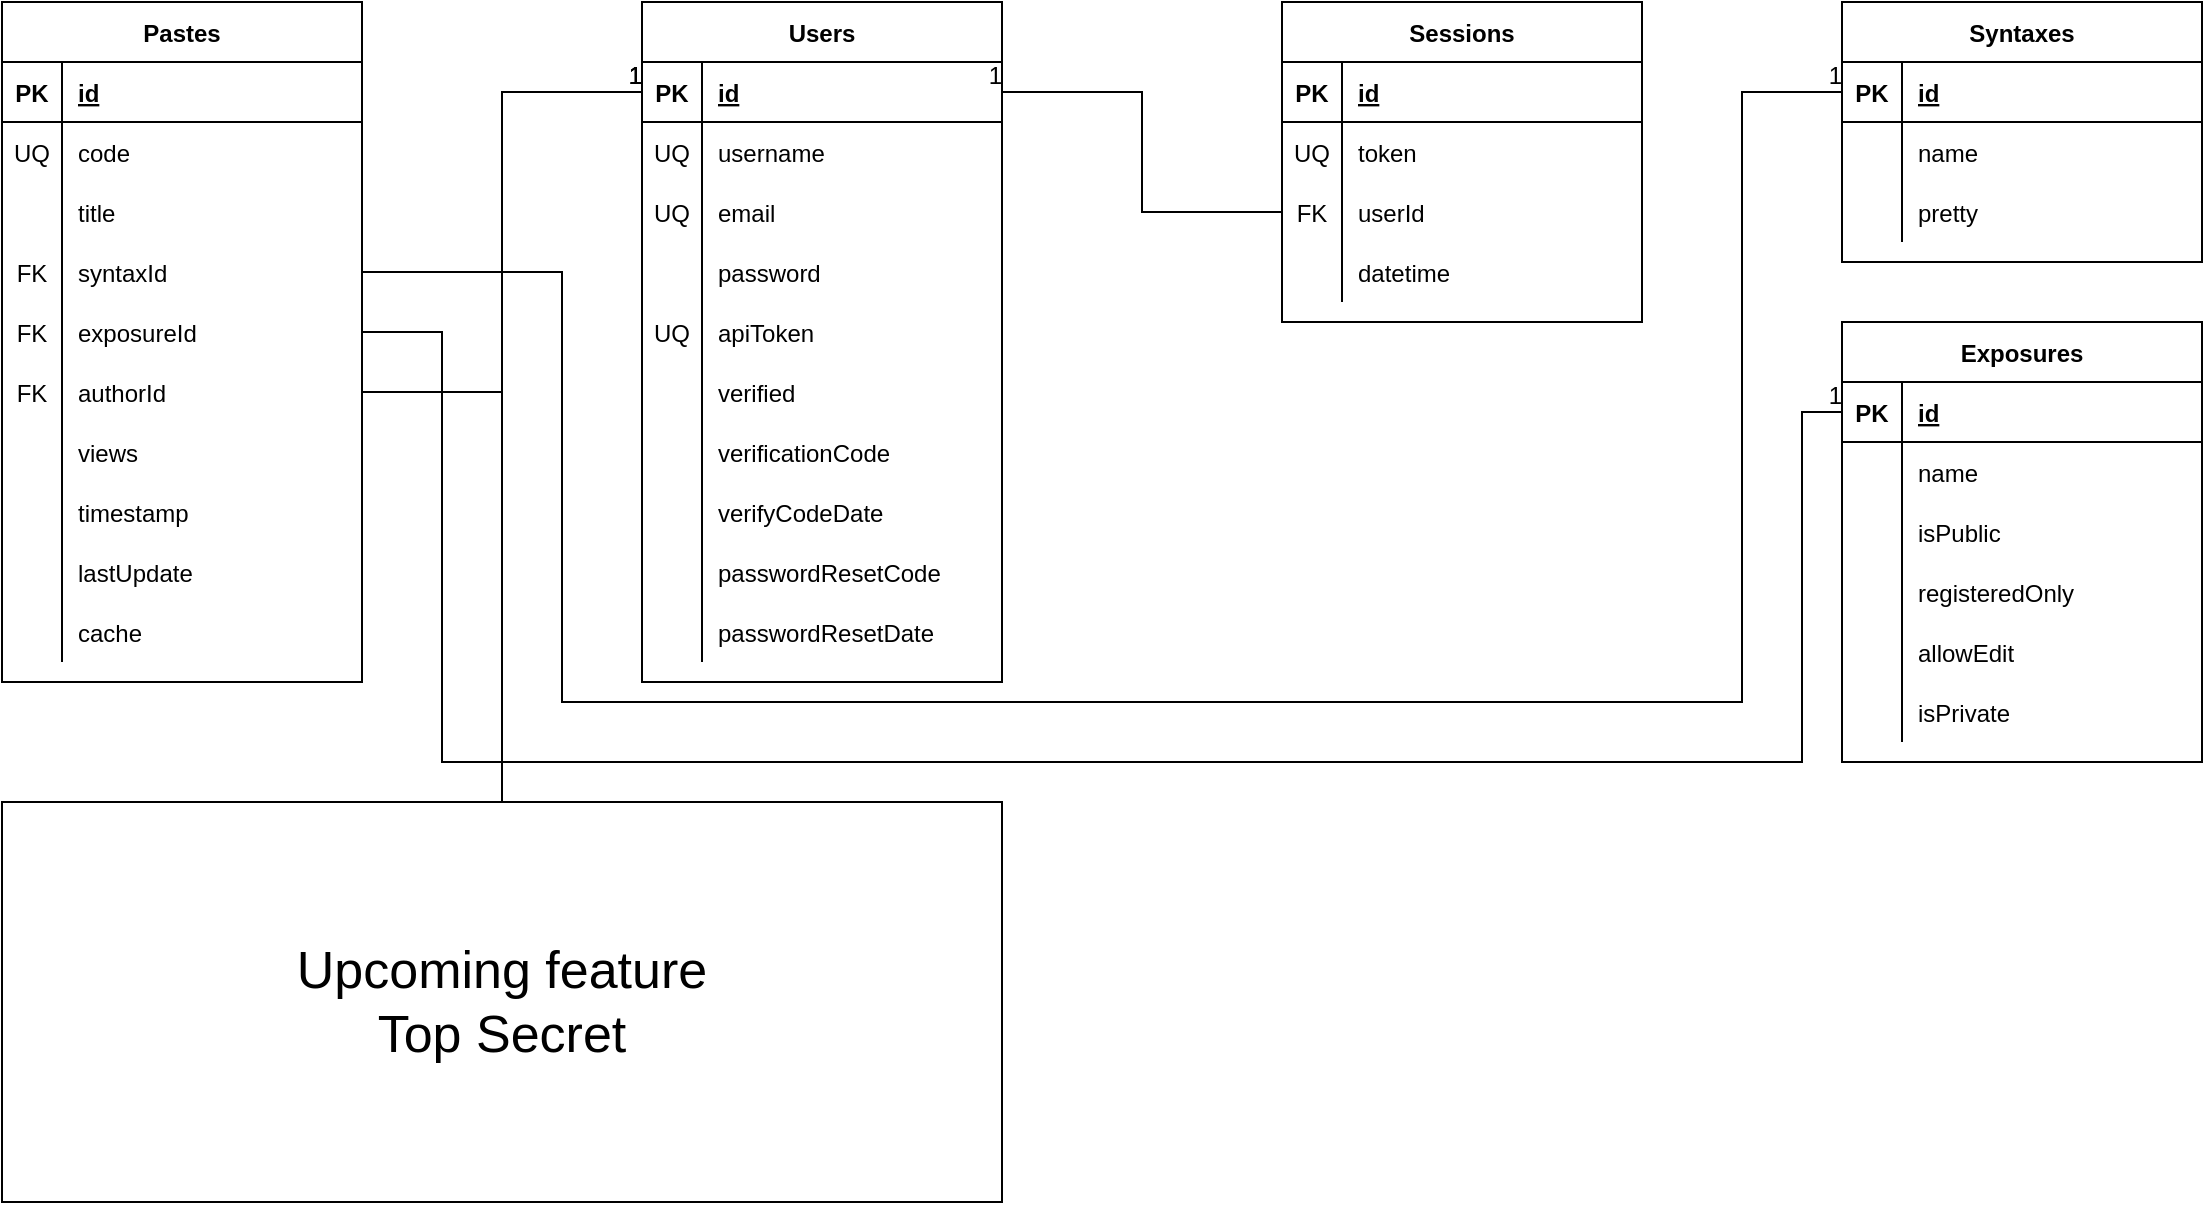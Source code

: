 <mxfile version="15.2.7" type="device"><diagram name="Page-1" id="e56a1550-8fbb-45ad-956c-1786394a9013"><mxGraphModel dx="1086" dy="806" grid="1" gridSize="10" guides="1" tooltips="1" connect="1" arrows="1" fold="1" page="1" pageScale="1" pageWidth="1100" pageHeight="850" background="#ffffff" math="0" shadow="0"><root><mxCell id="0"/><mxCell id="1" parent="0"/><mxCell id="3iXVFgxs_Lvez-pPOZBe-1" value="Users" style="shape=table;startSize=30;container=1;collapsible=1;childLayout=tableLayout;fixedRows=1;rowLines=0;fontStyle=1;align=center;resizeLast=1;" parent="1" vertex="1"><mxGeometry x="320" width="180" height="340" as="geometry"/></mxCell><mxCell id="3iXVFgxs_Lvez-pPOZBe-2" value="" style="shape=partialRectangle;collapsible=0;dropTarget=0;pointerEvents=0;fillColor=none;top=0;left=0;bottom=1;right=0;points=[[0,0.5],[1,0.5]];portConstraint=eastwest;" parent="3iXVFgxs_Lvez-pPOZBe-1" vertex="1"><mxGeometry y="30" width="180" height="30" as="geometry"/></mxCell><mxCell id="3iXVFgxs_Lvez-pPOZBe-3" value="PK" style="shape=partialRectangle;connectable=0;fillColor=none;top=0;left=0;bottom=0;right=0;fontStyle=1;overflow=hidden;" parent="3iXVFgxs_Lvez-pPOZBe-2" vertex="1"><mxGeometry width="30" height="30" as="geometry"/></mxCell><mxCell id="3iXVFgxs_Lvez-pPOZBe-4" value="id" style="shape=partialRectangle;connectable=0;fillColor=none;top=0;left=0;bottom=0;right=0;align=left;spacingLeft=6;fontStyle=5;overflow=hidden;" parent="3iXVFgxs_Lvez-pPOZBe-2" vertex="1"><mxGeometry x="30" width="150" height="30" as="geometry"/></mxCell><mxCell id="3iXVFgxs_Lvez-pPOZBe-5" value="" style="shape=partialRectangle;collapsible=0;dropTarget=0;pointerEvents=0;fillColor=none;top=0;left=0;bottom=0;right=0;points=[[0,0.5],[1,0.5]];portConstraint=eastwest;" parent="3iXVFgxs_Lvez-pPOZBe-1" vertex="1"><mxGeometry y="60" width="180" height="30" as="geometry"/></mxCell><mxCell id="3iXVFgxs_Lvez-pPOZBe-6" value="UQ" style="shape=partialRectangle;connectable=0;fillColor=none;top=0;left=0;bottom=0;right=0;editable=1;overflow=hidden;" parent="3iXVFgxs_Lvez-pPOZBe-5" vertex="1"><mxGeometry width="30" height="30" as="geometry"/></mxCell><mxCell id="3iXVFgxs_Lvez-pPOZBe-7" value="username" style="shape=partialRectangle;connectable=0;fillColor=none;top=0;left=0;bottom=0;right=0;align=left;spacingLeft=6;overflow=hidden;" parent="3iXVFgxs_Lvez-pPOZBe-5" vertex="1"><mxGeometry x="30" width="150" height="30" as="geometry"/></mxCell><mxCell id="3iXVFgxs_Lvez-pPOZBe-8" value="" style="shape=partialRectangle;collapsible=0;dropTarget=0;pointerEvents=0;fillColor=none;top=0;left=0;bottom=0;right=0;points=[[0,0.5],[1,0.5]];portConstraint=eastwest;" parent="3iXVFgxs_Lvez-pPOZBe-1" vertex="1"><mxGeometry y="90" width="180" height="30" as="geometry"/></mxCell><mxCell id="3iXVFgxs_Lvez-pPOZBe-9" value="UQ" style="shape=partialRectangle;connectable=0;fillColor=none;top=0;left=0;bottom=0;right=0;editable=1;overflow=hidden;" parent="3iXVFgxs_Lvez-pPOZBe-8" vertex="1"><mxGeometry width="30" height="30" as="geometry"/></mxCell><mxCell id="3iXVFgxs_Lvez-pPOZBe-10" value="email" style="shape=partialRectangle;connectable=0;fillColor=none;top=0;left=0;bottom=0;right=0;align=left;spacingLeft=6;overflow=hidden;" parent="3iXVFgxs_Lvez-pPOZBe-8" vertex="1"><mxGeometry x="30" width="150" height="30" as="geometry"/></mxCell><mxCell id="3iXVFgxs_Lvez-pPOZBe-11" value="" style="shape=partialRectangle;collapsible=0;dropTarget=0;pointerEvents=0;fillColor=none;top=0;left=0;bottom=0;right=0;points=[[0,0.5],[1,0.5]];portConstraint=eastwest;" parent="3iXVFgxs_Lvez-pPOZBe-1" vertex="1"><mxGeometry y="120" width="180" height="30" as="geometry"/></mxCell><mxCell id="3iXVFgxs_Lvez-pPOZBe-12" value="" style="shape=partialRectangle;connectable=0;fillColor=none;top=0;left=0;bottom=0;right=0;editable=1;overflow=hidden;" parent="3iXVFgxs_Lvez-pPOZBe-11" vertex="1"><mxGeometry width="30" height="30" as="geometry"/></mxCell><mxCell id="3iXVFgxs_Lvez-pPOZBe-13" value="password" style="shape=partialRectangle;connectable=0;fillColor=none;top=0;left=0;bottom=0;right=0;align=left;spacingLeft=6;overflow=hidden;" parent="3iXVFgxs_Lvez-pPOZBe-11" vertex="1"><mxGeometry x="30" width="150" height="30" as="geometry"/></mxCell><mxCell id="3iXVFgxs_Lvez-pPOZBe-42" value="" style="shape=partialRectangle;collapsible=0;dropTarget=0;pointerEvents=0;fillColor=none;top=0;left=0;bottom=0;right=0;points=[[0,0.5],[1,0.5]];portConstraint=eastwest;" parent="3iXVFgxs_Lvez-pPOZBe-1" vertex="1"><mxGeometry y="150" width="180" height="30" as="geometry"/></mxCell><mxCell id="3iXVFgxs_Lvez-pPOZBe-43" value="UQ" style="shape=partialRectangle;connectable=0;fillColor=none;top=0;left=0;bottom=0;right=0;editable=1;overflow=hidden;" parent="3iXVFgxs_Lvez-pPOZBe-42" vertex="1"><mxGeometry width="30" height="30" as="geometry"/></mxCell><mxCell id="3iXVFgxs_Lvez-pPOZBe-44" value="apiToken" style="shape=partialRectangle;connectable=0;fillColor=none;top=0;left=0;bottom=0;right=0;align=left;spacingLeft=6;overflow=hidden;" parent="3iXVFgxs_Lvez-pPOZBe-42" vertex="1"><mxGeometry x="30" width="150" height="30" as="geometry"/></mxCell><mxCell id="3iXVFgxs_Lvez-pPOZBe-118" value="" style="shape=partialRectangle;collapsible=0;dropTarget=0;pointerEvents=0;fillColor=none;top=0;left=0;bottom=0;right=0;points=[[0,0.5],[1,0.5]];portConstraint=eastwest;" parent="3iXVFgxs_Lvez-pPOZBe-1" vertex="1"><mxGeometry y="180" width="180" height="30" as="geometry"/></mxCell><mxCell id="3iXVFgxs_Lvez-pPOZBe-119" value="" style="shape=partialRectangle;connectable=0;fillColor=none;top=0;left=0;bottom=0;right=0;editable=1;overflow=hidden;" parent="3iXVFgxs_Lvez-pPOZBe-118" vertex="1"><mxGeometry width="30" height="30" as="geometry"/></mxCell><mxCell id="3iXVFgxs_Lvez-pPOZBe-120" value="verified" style="shape=partialRectangle;connectable=0;fillColor=none;top=0;left=0;bottom=0;right=0;align=left;spacingLeft=6;overflow=hidden;" parent="3iXVFgxs_Lvez-pPOZBe-118" vertex="1"><mxGeometry x="30" width="150" height="30" as="geometry"/></mxCell><mxCell id="EikeFYSgBGBjq0GCa00Z-1" value="" style="shape=partialRectangle;collapsible=0;dropTarget=0;pointerEvents=0;fillColor=none;top=0;left=0;bottom=0;right=0;points=[[0,0.5],[1,0.5]];portConstraint=eastwest;" vertex="1" parent="3iXVFgxs_Lvez-pPOZBe-1"><mxGeometry y="210" width="180" height="30" as="geometry"/></mxCell><mxCell id="EikeFYSgBGBjq0GCa00Z-2" value="" style="shape=partialRectangle;connectable=0;fillColor=none;top=0;left=0;bottom=0;right=0;editable=1;overflow=hidden;" vertex="1" parent="EikeFYSgBGBjq0GCa00Z-1"><mxGeometry width="30" height="30" as="geometry"/></mxCell><mxCell id="EikeFYSgBGBjq0GCa00Z-3" value="verificationCode" style="shape=partialRectangle;connectable=0;fillColor=none;top=0;left=0;bottom=0;right=0;align=left;spacingLeft=6;overflow=hidden;" vertex="1" parent="EikeFYSgBGBjq0GCa00Z-1"><mxGeometry x="30" width="150" height="30" as="geometry"/></mxCell><mxCell id="EikeFYSgBGBjq0GCa00Z-7" value="" style="shape=partialRectangle;collapsible=0;dropTarget=0;pointerEvents=0;fillColor=none;top=0;left=0;bottom=0;right=0;points=[[0,0.5],[1,0.5]];portConstraint=eastwest;" vertex="1" parent="3iXVFgxs_Lvez-pPOZBe-1"><mxGeometry y="240" width="180" height="30" as="geometry"/></mxCell><mxCell id="EikeFYSgBGBjq0GCa00Z-8" value="" style="shape=partialRectangle;connectable=0;fillColor=none;top=0;left=0;bottom=0;right=0;editable=1;overflow=hidden;" vertex="1" parent="EikeFYSgBGBjq0GCa00Z-7"><mxGeometry width="30" height="30" as="geometry"/></mxCell><mxCell id="EikeFYSgBGBjq0GCa00Z-9" value="verifyCodeDate" style="shape=partialRectangle;connectable=0;fillColor=none;top=0;left=0;bottom=0;right=0;align=left;spacingLeft=6;overflow=hidden;" vertex="1" parent="EikeFYSgBGBjq0GCa00Z-7"><mxGeometry x="30" width="150" height="30" as="geometry"/></mxCell><mxCell id="EikeFYSgBGBjq0GCa00Z-10" value="" style="shape=partialRectangle;collapsible=0;dropTarget=0;pointerEvents=0;fillColor=none;top=0;left=0;bottom=0;right=0;points=[[0,0.5],[1,0.5]];portConstraint=eastwest;" vertex="1" parent="3iXVFgxs_Lvez-pPOZBe-1"><mxGeometry y="270" width="180" height="30" as="geometry"/></mxCell><mxCell id="EikeFYSgBGBjq0GCa00Z-11" value="" style="shape=partialRectangle;connectable=0;fillColor=none;top=0;left=0;bottom=0;right=0;editable=1;overflow=hidden;" vertex="1" parent="EikeFYSgBGBjq0GCa00Z-10"><mxGeometry width="30" height="30" as="geometry"/></mxCell><mxCell id="EikeFYSgBGBjq0GCa00Z-12" value="passwordResetCode" style="shape=partialRectangle;connectable=0;fillColor=none;top=0;left=0;bottom=0;right=0;align=left;spacingLeft=6;overflow=hidden;" vertex="1" parent="EikeFYSgBGBjq0GCa00Z-10"><mxGeometry x="30" width="150" height="30" as="geometry"/></mxCell><mxCell id="EikeFYSgBGBjq0GCa00Z-13" value="" style="shape=partialRectangle;collapsible=0;dropTarget=0;pointerEvents=0;fillColor=none;top=0;left=0;bottom=0;right=0;points=[[0,0.5],[1,0.5]];portConstraint=eastwest;" vertex="1" parent="3iXVFgxs_Lvez-pPOZBe-1"><mxGeometry y="300" width="180" height="30" as="geometry"/></mxCell><mxCell id="EikeFYSgBGBjq0GCa00Z-14" value="" style="shape=partialRectangle;connectable=0;fillColor=none;top=0;left=0;bottom=0;right=0;editable=1;overflow=hidden;" vertex="1" parent="EikeFYSgBGBjq0GCa00Z-13"><mxGeometry width="30" height="30" as="geometry"/></mxCell><mxCell id="EikeFYSgBGBjq0GCa00Z-15" value="passwordResetDate" style="shape=partialRectangle;connectable=0;fillColor=none;top=0;left=0;bottom=0;right=0;align=left;spacingLeft=6;overflow=hidden;" vertex="1" parent="EikeFYSgBGBjq0GCa00Z-13"><mxGeometry x="30" width="150" height="30" as="geometry"/></mxCell><mxCell id="3iXVFgxs_Lvez-pPOZBe-14" value="Pastes" style="shape=table;startSize=30;container=1;collapsible=1;childLayout=tableLayout;fixedRows=1;rowLines=0;fontStyle=1;align=center;resizeLast=1;" parent="1" vertex="1"><mxGeometry width="180" height="340" as="geometry"/></mxCell><mxCell id="3iXVFgxs_Lvez-pPOZBe-15" value="" style="shape=partialRectangle;collapsible=0;dropTarget=0;pointerEvents=0;fillColor=none;top=0;left=0;bottom=1;right=0;points=[[0,0.5],[1,0.5]];portConstraint=eastwest;" parent="3iXVFgxs_Lvez-pPOZBe-14" vertex="1"><mxGeometry y="30" width="180" height="30" as="geometry"/></mxCell><mxCell id="3iXVFgxs_Lvez-pPOZBe-16" value="PK" style="shape=partialRectangle;connectable=0;fillColor=none;top=0;left=0;bottom=0;right=0;fontStyle=1;overflow=hidden;" parent="3iXVFgxs_Lvez-pPOZBe-15" vertex="1"><mxGeometry width="30" height="30" as="geometry"/></mxCell><mxCell id="3iXVFgxs_Lvez-pPOZBe-17" value="id" style="shape=partialRectangle;connectable=0;fillColor=none;top=0;left=0;bottom=0;right=0;align=left;spacingLeft=6;fontStyle=5;overflow=hidden;" parent="3iXVFgxs_Lvez-pPOZBe-15" vertex="1"><mxGeometry x="30" width="150" height="30" as="geometry"/></mxCell><mxCell id="3iXVFgxs_Lvez-pPOZBe-18" value="" style="shape=partialRectangle;collapsible=0;dropTarget=0;pointerEvents=0;fillColor=none;top=0;left=0;bottom=0;right=0;points=[[0,0.5],[1,0.5]];portConstraint=eastwest;" parent="3iXVFgxs_Lvez-pPOZBe-14" vertex="1"><mxGeometry y="60" width="180" height="30" as="geometry"/></mxCell><mxCell id="3iXVFgxs_Lvez-pPOZBe-19" value="UQ" style="shape=partialRectangle;connectable=0;fillColor=none;top=0;left=0;bottom=0;right=0;editable=1;overflow=hidden;" parent="3iXVFgxs_Lvez-pPOZBe-18" vertex="1"><mxGeometry width="30" height="30" as="geometry"/></mxCell><mxCell id="3iXVFgxs_Lvez-pPOZBe-20" value="code" style="shape=partialRectangle;connectable=0;fillColor=none;top=0;left=0;bottom=0;right=0;align=left;spacingLeft=6;overflow=hidden;" parent="3iXVFgxs_Lvez-pPOZBe-18" vertex="1"><mxGeometry x="30" width="150" height="30" as="geometry"/></mxCell><mxCell id="3iXVFgxs_Lvez-pPOZBe-66" value="" style="shape=partialRectangle;collapsible=0;dropTarget=0;pointerEvents=0;fillColor=none;top=0;left=0;bottom=0;right=0;points=[[0,0.5],[1,0.5]];portConstraint=eastwest;" parent="3iXVFgxs_Lvez-pPOZBe-14" vertex="1"><mxGeometry y="90" width="180" height="30" as="geometry"/></mxCell><mxCell id="3iXVFgxs_Lvez-pPOZBe-67" value="" style="shape=partialRectangle;connectable=0;fillColor=none;top=0;left=0;bottom=0;right=0;editable=1;overflow=hidden;" parent="3iXVFgxs_Lvez-pPOZBe-66" vertex="1"><mxGeometry width="30" height="30" as="geometry"/></mxCell><mxCell id="3iXVFgxs_Lvez-pPOZBe-68" value="title" style="shape=partialRectangle;connectable=0;fillColor=none;top=0;left=0;bottom=0;right=0;align=left;spacingLeft=6;overflow=hidden;" parent="3iXVFgxs_Lvez-pPOZBe-66" vertex="1"><mxGeometry x="30" width="150" height="30" as="geometry"/></mxCell><mxCell id="3iXVFgxs_Lvez-pPOZBe-21" value="" style="shape=partialRectangle;collapsible=0;dropTarget=0;pointerEvents=0;fillColor=none;top=0;left=0;bottom=0;right=0;points=[[0,0.5],[1,0.5]];portConstraint=eastwest;" parent="3iXVFgxs_Lvez-pPOZBe-14" vertex="1"><mxGeometry y="120" width="180" height="30" as="geometry"/></mxCell><mxCell id="3iXVFgxs_Lvez-pPOZBe-22" value="FK" style="shape=partialRectangle;connectable=0;fillColor=none;top=0;left=0;bottom=0;right=0;editable=1;overflow=hidden;" parent="3iXVFgxs_Lvez-pPOZBe-21" vertex="1"><mxGeometry width="30" height="30" as="geometry"/></mxCell><mxCell id="3iXVFgxs_Lvez-pPOZBe-23" value="syntaxId" style="shape=partialRectangle;connectable=0;fillColor=none;top=0;left=0;bottom=0;right=0;align=left;spacingLeft=6;overflow=hidden;" parent="3iXVFgxs_Lvez-pPOZBe-21" vertex="1"><mxGeometry x="30" width="150" height="30" as="geometry"/></mxCell><mxCell id="3iXVFgxs_Lvez-pPOZBe-24" value="" style="shape=partialRectangle;collapsible=0;dropTarget=0;pointerEvents=0;fillColor=none;top=0;left=0;bottom=0;right=0;points=[[0,0.5],[1,0.5]];portConstraint=eastwest;" parent="3iXVFgxs_Lvez-pPOZBe-14" vertex="1"><mxGeometry y="150" width="180" height="30" as="geometry"/></mxCell><mxCell id="3iXVFgxs_Lvez-pPOZBe-25" value="FK" style="shape=partialRectangle;connectable=0;fillColor=none;top=0;left=0;bottom=0;right=0;editable=1;overflow=hidden;" parent="3iXVFgxs_Lvez-pPOZBe-24" vertex="1"><mxGeometry width="30" height="30" as="geometry"/></mxCell><mxCell id="3iXVFgxs_Lvez-pPOZBe-26" value="exposureId" style="shape=partialRectangle;connectable=0;fillColor=none;top=0;left=0;bottom=0;right=0;align=left;spacingLeft=6;overflow=hidden;" parent="3iXVFgxs_Lvez-pPOZBe-24" vertex="1"><mxGeometry x="30" width="150" height="30" as="geometry"/></mxCell><mxCell id="3iXVFgxs_Lvez-pPOZBe-27" value="" style="shape=partialRectangle;collapsible=0;dropTarget=0;pointerEvents=0;fillColor=none;top=0;left=0;bottom=0;right=0;points=[[0,0.5],[1,0.5]];portConstraint=eastwest;" parent="3iXVFgxs_Lvez-pPOZBe-14" vertex="1"><mxGeometry y="180" width="180" height="30" as="geometry"/></mxCell><mxCell id="3iXVFgxs_Lvez-pPOZBe-28" value="FK" style="shape=partialRectangle;connectable=0;fillColor=none;top=0;left=0;bottom=0;right=0;editable=1;overflow=hidden;" parent="3iXVFgxs_Lvez-pPOZBe-27" vertex="1"><mxGeometry width="30" height="30" as="geometry"/></mxCell><mxCell id="3iXVFgxs_Lvez-pPOZBe-29" value="authorId" style="shape=partialRectangle;connectable=0;fillColor=none;top=0;left=0;bottom=0;right=0;align=left;spacingLeft=6;overflow=hidden;" parent="3iXVFgxs_Lvez-pPOZBe-27" vertex="1"><mxGeometry x="30" width="150" height="30" as="geometry"/></mxCell><mxCell id="3iXVFgxs_Lvez-pPOZBe-30" value="" style="shape=partialRectangle;collapsible=0;dropTarget=0;pointerEvents=0;fillColor=none;top=0;left=0;bottom=0;right=0;points=[[0,0.5],[1,0.5]];portConstraint=eastwest;" parent="3iXVFgxs_Lvez-pPOZBe-14" vertex="1"><mxGeometry y="210" width="180" height="30" as="geometry"/></mxCell><mxCell id="3iXVFgxs_Lvez-pPOZBe-31" value="" style="shape=partialRectangle;connectable=0;fillColor=none;top=0;left=0;bottom=0;right=0;editable=1;overflow=hidden;" parent="3iXVFgxs_Lvez-pPOZBe-30" vertex="1"><mxGeometry width="30" height="30" as="geometry"/></mxCell><mxCell id="3iXVFgxs_Lvez-pPOZBe-32" value="views" style="shape=partialRectangle;connectable=0;fillColor=none;top=0;left=0;bottom=0;right=0;align=left;spacingLeft=6;overflow=hidden;" parent="3iXVFgxs_Lvez-pPOZBe-30" vertex="1"><mxGeometry x="30" width="150" height="30" as="geometry"/></mxCell><mxCell id="3iXVFgxs_Lvez-pPOZBe-33" value="" style="shape=partialRectangle;collapsible=0;dropTarget=0;pointerEvents=0;fillColor=none;top=0;left=0;bottom=0;right=0;points=[[0,0.5],[1,0.5]];portConstraint=eastwest;" parent="3iXVFgxs_Lvez-pPOZBe-14" vertex="1"><mxGeometry y="240" width="180" height="30" as="geometry"/></mxCell><mxCell id="3iXVFgxs_Lvez-pPOZBe-34" value="" style="shape=partialRectangle;connectable=0;fillColor=none;top=0;left=0;bottom=0;right=0;editable=1;overflow=hidden;" parent="3iXVFgxs_Lvez-pPOZBe-33" vertex="1"><mxGeometry width="30" height="30" as="geometry"/></mxCell><mxCell id="3iXVFgxs_Lvez-pPOZBe-35" value="timestamp" style="shape=partialRectangle;connectable=0;fillColor=none;top=0;left=0;bottom=0;right=0;align=left;spacingLeft=6;overflow=hidden;" parent="3iXVFgxs_Lvez-pPOZBe-33" vertex="1"><mxGeometry x="30" width="150" height="30" as="geometry"/></mxCell><mxCell id="3iXVFgxs_Lvez-pPOZBe-36" value="" style="shape=partialRectangle;collapsible=0;dropTarget=0;pointerEvents=0;fillColor=none;top=0;left=0;bottom=0;right=0;points=[[0,0.5],[1,0.5]];portConstraint=eastwest;" parent="3iXVFgxs_Lvez-pPOZBe-14" vertex="1"><mxGeometry y="270" width="180" height="30" as="geometry"/></mxCell><mxCell id="3iXVFgxs_Lvez-pPOZBe-37" value="" style="shape=partialRectangle;connectable=0;fillColor=none;top=0;left=0;bottom=0;right=0;editable=1;overflow=hidden;" parent="3iXVFgxs_Lvez-pPOZBe-36" vertex="1"><mxGeometry width="30" height="30" as="geometry"/></mxCell><mxCell id="3iXVFgxs_Lvez-pPOZBe-38" value="lastUpdate" style="shape=partialRectangle;connectable=0;fillColor=none;top=0;left=0;bottom=0;right=0;align=left;spacingLeft=6;overflow=hidden;" parent="3iXVFgxs_Lvez-pPOZBe-36" vertex="1"><mxGeometry x="30" width="150" height="30" as="geometry"/></mxCell><mxCell id="3iXVFgxs_Lvez-pPOZBe-47" value="" style="shape=partialRectangle;collapsible=0;dropTarget=0;pointerEvents=0;fillColor=none;top=0;left=0;bottom=0;right=0;points=[[0,0.5],[1,0.5]];portConstraint=eastwest;" parent="3iXVFgxs_Lvez-pPOZBe-14" vertex="1"><mxGeometry y="300" width="180" height="30" as="geometry"/></mxCell><mxCell id="3iXVFgxs_Lvez-pPOZBe-48" value="" style="shape=partialRectangle;connectable=0;fillColor=none;top=0;left=0;bottom=0;right=0;editable=1;overflow=hidden;" parent="3iXVFgxs_Lvez-pPOZBe-47" vertex="1"><mxGeometry width="30" height="30" as="geometry"/></mxCell><mxCell id="3iXVFgxs_Lvez-pPOZBe-49" value="cache" style="shape=partialRectangle;connectable=0;fillColor=none;top=0;left=0;bottom=0;right=0;align=left;spacingLeft=6;overflow=hidden;" parent="3iXVFgxs_Lvez-pPOZBe-47" vertex="1"><mxGeometry x="30" width="150" height="30" as="geometry"/></mxCell><mxCell id="3iXVFgxs_Lvez-pPOZBe-45" value="" style="endArrow=none;html=1;rounded=0;exitX=1;exitY=0.5;exitDx=0;exitDy=0;entryX=0;entryY=0.5;entryDx=0;entryDy=0;edgeStyle=orthogonalEdgeStyle;" parent="1" source="3iXVFgxs_Lvez-pPOZBe-27" target="3iXVFgxs_Lvez-pPOZBe-2" edge="1"><mxGeometry relative="1" as="geometry"><mxPoint x="470" y="430" as="sourcePoint"/><mxPoint x="630" y="430" as="targetPoint"/></mxGeometry></mxCell><mxCell id="3iXVFgxs_Lvez-pPOZBe-46" value="1" style="resizable=0;html=1;align=right;verticalAlign=bottom;" parent="3iXVFgxs_Lvez-pPOZBe-45" connectable="0" vertex="1"><mxGeometry x="1" relative="1" as="geometry"/></mxCell><mxCell id="3iXVFgxs_Lvez-pPOZBe-50" value="Sessions" style="shape=table;startSize=30;container=1;collapsible=1;childLayout=tableLayout;fixedRows=1;rowLines=0;fontStyle=1;align=center;resizeLast=1;" parent="1" vertex="1"><mxGeometry x="640" width="180" height="160" as="geometry"/></mxCell><mxCell id="3iXVFgxs_Lvez-pPOZBe-51" value="" style="shape=partialRectangle;collapsible=0;dropTarget=0;pointerEvents=0;fillColor=none;top=0;left=0;bottom=1;right=0;points=[[0,0.5],[1,0.5]];portConstraint=eastwest;" parent="3iXVFgxs_Lvez-pPOZBe-50" vertex="1"><mxGeometry y="30" width="180" height="30" as="geometry"/></mxCell><mxCell id="3iXVFgxs_Lvez-pPOZBe-52" value="PK" style="shape=partialRectangle;connectable=0;fillColor=none;top=0;left=0;bottom=0;right=0;fontStyle=1;overflow=hidden;" parent="3iXVFgxs_Lvez-pPOZBe-51" vertex="1"><mxGeometry width="30" height="30" as="geometry"/></mxCell><mxCell id="3iXVFgxs_Lvez-pPOZBe-53" value="id" style="shape=partialRectangle;connectable=0;fillColor=none;top=0;left=0;bottom=0;right=0;align=left;spacingLeft=6;fontStyle=5;overflow=hidden;" parent="3iXVFgxs_Lvez-pPOZBe-51" vertex="1"><mxGeometry x="30" width="150" height="30" as="geometry"/></mxCell><mxCell id="3iXVFgxs_Lvez-pPOZBe-54" value="" style="shape=partialRectangle;collapsible=0;dropTarget=0;pointerEvents=0;fillColor=none;top=0;left=0;bottom=0;right=0;points=[[0,0.5],[1,0.5]];portConstraint=eastwest;" parent="3iXVFgxs_Lvez-pPOZBe-50" vertex="1"><mxGeometry y="60" width="180" height="30" as="geometry"/></mxCell><mxCell id="3iXVFgxs_Lvez-pPOZBe-55" value="UQ" style="shape=partialRectangle;connectable=0;fillColor=none;top=0;left=0;bottom=0;right=0;editable=1;overflow=hidden;" parent="3iXVFgxs_Lvez-pPOZBe-54" vertex="1"><mxGeometry width="30" height="30" as="geometry"/></mxCell><mxCell id="3iXVFgxs_Lvez-pPOZBe-56" value="token" style="shape=partialRectangle;connectable=0;fillColor=none;top=0;left=0;bottom=0;right=0;align=left;spacingLeft=6;overflow=hidden;" parent="3iXVFgxs_Lvez-pPOZBe-54" vertex="1"><mxGeometry x="30" width="150" height="30" as="geometry"/></mxCell><mxCell id="3iXVFgxs_Lvez-pPOZBe-57" value="" style="shape=partialRectangle;collapsible=0;dropTarget=0;pointerEvents=0;fillColor=none;top=0;left=0;bottom=0;right=0;points=[[0,0.5],[1,0.5]];portConstraint=eastwest;" parent="3iXVFgxs_Lvez-pPOZBe-50" vertex="1"><mxGeometry y="90" width="180" height="30" as="geometry"/></mxCell><mxCell id="3iXVFgxs_Lvez-pPOZBe-58" value="FK" style="shape=partialRectangle;connectable=0;fillColor=none;top=0;left=0;bottom=0;right=0;editable=1;overflow=hidden;" parent="3iXVFgxs_Lvez-pPOZBe-57" vertex="1"><mxGeometry width="30" height="30" as="geometry"/></mxCell><mxCell id="3iXVFgxs_Lvez-pPOZBe-59" value="userId" style="shape=partialRectangle;connectable=0;fillColor=none;top=0;left=0;bottom=0;right=0;align=left;spacingLeft=6;overflow=hidden;" parent="3iXVFgxs_Lvez-pPOZBe-57" vertex="1"><mxGeometry x="30" width="150" height="30" as="geometry"/></mxCell><mxCell id="3iXVFgxs_Lvez-pPOZBe-76" value="" style="shape=partialRectangle;collapsible=0;dropTarget=0;pointerEvents=0;fillColor=none;top=0;left=0;bottom=0;right=0;points=[[0,0.5],[1,0.5]];portConstraint=eastwest;" parent="3iXVFgxs_Lvez-pPOZBe-50" vertex="1"><mxGeometry y="120" width="180" height="30" as="geometry"/></mxCell><mxCell id="3iXVFgxs_Lvez-pPOZBe-77" value="" style="shape=partialRectangle;connectable=0;fillColor=none;top=0;left=0;bottom=0;right=0;editable=1;overflow=hidden;" parent="3iXVFgxs_Lvez-pPOZBe-76" vertex="1"><mxGeometry width="30" height="30" as="geometry"/></mxCell><mxCell id="3iXVFgxs_Lvez-pPOZBe-78" value="datetime" style="shape=partialRectangle;connectable=0;fillColor=none;top=0;left=0;bottom=0;right=0;align=left;spacingLeft=6;overflow=hidden;" parent="3iXVFgxs_Lvez-pPOZBe-76" vertex="1"><mxGeometry x="30" width="150" height="30" as="geometry"/></mxCell><mxCell id="3iXVFgxs_Lvez-pPOZBe-74" value="" style="endArrow=none;html=1;rounded=0;entryX=1;entryY=0.5;entryDx=0;entryDy=0;exitX=0;exitY=0.5;exitDx=0;exitDy=0;edgeStyle=orthogonalEdgeStyle;" parent="1" source="3iXVFgxs_Lvez-pPOZBe-57" target="3iXVFgxs_Lvez-pPOZBe-2" edge="1"><mxGeometry relative="1" as="geometry"><mxPoint x="470" y="430" as="sourcePoint"/><mxPoint x="630" y="430" as="targetPoint"/></mxGeometry></mxCell><mxCell id="3iXVFgxs_Lvez-pPOZBe-75" value="1" style="resizable=0;html=1;align=right;verticalAlign=bottom;" parent="3iXVFgxs_Lvez-pPOZBe-74" connectable="0" vertex="1"><mxGeometry x="1" relative="1" as="geometry"/></mxCell><mxCell id="3iXVFgxs_Lvez-pPOZBe-79" value="PubPost" style="shape=table;startSize=30;container=1;collapsible=1;childLayout=tableLayout;fixedRows=1;rowLines=0;fontStyle=1;align=center;resizeLast=1;" parent="1" vertex="1"><mxGeometry y="400" width="180" height="190" as="geometry"/></mxCell><mxCell id="3iXVFgxs_Lvez-pPOZBe-80" value="" style="shape=partialRectangle;collapsible=0;dropTarget=0;pointerEvents=0;fillColor=none;top=0;left=0;bottom=1;right=0;points=[[0,0.5],[1,0.5]];portConstraint=eastwest;" parent="3iXVFgxs_Lvez-pPOZBe-79" vertex="1"><mxGeometry y="30" width="180" height="30" as="geometry"/></mxCell><mxCell id="3iXVFgxs_Lvez-pPOZBe-81" value="PK" style="shape=partialRectangle;connectable=0;fillColor=none;top=0;left=0;bottom=0;right=0;fontStyle=1;overflow=hidden;" parent="3iXVFgxs_Lvez-pPOZBe-80" vertex="1"><mxGeometry width="30" height="30" as="geometry"/></mxCell><mxCell id="3iXVFgxs_Lvez-pPOZBe-82" value="id" style="shape=partialRectangle;connectable=0;fillColor=none;top=0;left=0;bottom=0;right=0;align=left;spacingLeft=6;fontStyle=5;overflow=hidden;" parent="3iXVFgxs_Lvez-pPOZBe-80" vertex="1"><mxGeometry x="30" width="150" height="30" as="geometry"/></mxCell><mxCell id="3iXVFgxs_Lvez-pPOZBe-83" value="" style="shape=partialRectangle;collapsible=0;dropTarget=0;pointerEvents=0;fillColor=none;top=0;left=0;bottom=0;right=0;points=[[0,0.5],[1,0.5]];portConstraint=eastwest;" parent="3iXVFgxs_Lvez-pPOZBe-79" vertex="1"><mxGeometry y="60" width="180" height="30" as="geometry"/></mxCell><mxCell id="3iXVFgxs_Lvez-pPOZBe-84" value="FK" style="shape=partialRectangle;connectable=0;fillColor=none;top=0;left=0;bottom=0;right=0;editable=1;overflow=hidden;" parent="3iXVFgxs_Lvez-pPOZBe-83" vertex="1"><mxGeometry width="30" height="30" as="geometry"/></mxCell><mxCell id="3iXVFgxs_Lvez-pPOZBe-85" value="author" style="shape=partialRectangle;connectable=0;fillColor=none;top=0;left=0;bottom=0;right=0;align=left;spacingLeft=6;overflow=hidden;" parent="3iXVFgxs_Lvez-pPOZBe-83" vertex="1"><mxGeometry x="30" width="150" height="30" as="geometry"/></mxCell><mxCell id="3iXVFgxs_Lvez-pPOZBe-86" value="" style="shape=partialRectangle;collapsible=0;dropTarget=0;pointerEvents=0;fillColor=none;top=0;left=0;bottom=0;right=0;points=[[0,0.5],[1,0.5]];portConstraint=eastwest;" parent="3iXVFgxs_Lvez-pPOZBe-79" vertex="1"><mxGeometry y="90" width="180" height="30" as="geometry"/></mxCell><mxCell id="3iXVFgxs_Lvez-pPOZBe-87" value="UQ" style="shape=partialRectangle;connectable=0;fillColor=none;top=0;left=0;bottom=0;right=0;editable=1;overflow=hidden;" parent="3iXVFgxs_Lvez-pPOZBe-86" vertex="1"><mxGeometry width="30" height="30" as="geometry"/></mxCell><mxCell id="3iXVFgxs_Lvez-pPOZBe-88" value="permalink" style="shape=partialRectangle;connectable=0;fillColor=none;top=0;left=0;bottom=0;right=0;align=left;spacingLeft=6;overflow=hidden;" parent="3iXVFgxs_Lvez-pPOZBe-86" vertex="1"><mxGeometry x="30" width="150" height="30" as="geometry"/></mxCell><mxCell id="3iXVFgxs_Lvez-pPOZBe-89" value="" style="shape=partialRectangle;collapsible=0;dropTarget=0;pointerEvents=0;fillColor=none;top=0;left=0;bottom=0;right=0;points=[[0,0.5],[1,0.5]];portConstraint=eastwest;" parent="3iXVFgxs_Lvez-pPOZBe-79" vertex="1"><mxGeometry y="120" width="180" height="30" as="geometry"/></mxCell><mxCell id="3iXVFgxs_Lvez-pPOZBe-90" value="" style="shape=partialRectangle;connectable=0;fillColor=none;top=0;left=0;bottom=0;right=0;editable=1;overflow=hidden;" parent="3iXVFgxs_Lvez-pPOZBe-89" vertex="1"><mxGeometry width="30" height="30" as="geometry"/></mxCell><mxCell id="3iXVFgxs_Lvez-pPOZBe-91" value="title" style="shape=partialRectangle;connectable=0;fillColor=none;top=0;left=0;bottom=0;right=0;align=left;spacingLeft=6;overflow=hidden;" parent="3iXVFgxs_Lvez-pPOZBe-89" vertex="1"><mxGeometry x="30" width="150" height="30" as="geometry"/></mxCell><mxCell id="3iXVFgxs_Lvez-pPOZBe-109" value="" style="shape=partialRectangle;collapsible=0;dropTarget=0;pointerEvents=0;fillColor=none;top=0;left=0;bottom=0;right=0;points=[[0,0.5],[1,0.5]];portConstraint=eastwest;" parent="3iXVFgxs_Lvez-pPOZBe-79" vertex="1"><mxGeometry y="150" width="180" height="30" as="geometry"/></mxCell><mxCell id="3iXVFgxs_Lvez-pPOZBe-110" value="" style="shape=partialRectangle;connectable=0;fillColor=none;top=0;left=0;bottom=0;right=0;editable=1;overflow=hidden;" parent="3iXVFgxs_Lvez-pPOZBe-109" vertex="1"><mxGeometry width="30" height="30" as="geometry"/></mxCell><mxCell id="3iXVFgxs_Lvez-pPOZBe-111" value="content" style="shape=partialRectangle;connectable=0;fillColor=none;top=0;left=0;bottom=0;right=0;align=left;spacingLeft=6;overflow=hidden;" parent="3iXVFgxs_Lvez-pPOZBe-109" vertex="1"><mxGeometry x="30" width="150" height="30" as="geometry"/></mxCell><mxCell id="3iXVFgxs_Lvez-pPOZBe-92" value="PubComment" style="shape=table;startSize=30;container=1;collapsible=1;childLayout=tableLayout;fixedRows=1;rowLines=0;fontStyle=1;align=center;resizeLast=1;" parent="1" vertex="1"><mxGeometry x="320" y="400" width="180" height="160" as="geometry"/></mxCell><mxCell id="3iXVFgxs_Lvez-pPOZBe-93" value="" style="shape=partialRectangle;collapsible=0;dropTarget=0;pointerEvents=0;fillColor=none;top=0;left=0;bottom=1;right=0;points=[[0,0.5],[1,0.5]];portConstraint=eastwest;" parent="3iXVFgxs_Lvez-pPOZBe-92" vertex="1"><mxGeometry y="30" width="180" height="30" as="geometry"/></mxCell><mxCell id="3iXVFgxs_Lvez-pPOZBe-94" value="PK" style="shape=partialRectangle;connectable=0;fillColor=none;top=0;left=0;bottom=0;right=0;fontStyle=1;overflow=hidden;" parent="3iXVFgxs_Lvez-pPOZBe-93" vertex="1"><mxGeometry width="30" height="30" as="geometry"/></mxCell><mxCell id="3iXVFgxs_Lvez-pPOZBe-95" value="id" style="shape=partialRectangle;connectable=0;fillColor=none;top=0;left=0;bottom=0;right=0;align=left;spacingLeft=6;fontStyle=5;overflow=hidden;" parent="3iXVFgxs_Lvez-pPOZBe-93" vertex="1"><mxGeometry x="30" width="150" height="30" as="geometry"/></mxCell><mxCell id="3iXVFgxs_Lvez-pPOZBe-96" value="" style="shape=partialRectangle;collapsible=0;dropTarget=0;pointerEvents=0;fillColor=none;top=0;left=0;bottom=0;right=0;points=[[0,0.5],[1,0.5]];portConstraint=eastwest;" parent="3iXVFgxs_Lvez-pPOZBe-92" vertex="1"><mxGeometry y="60" width="180" height="30" as="geometry"/></mxCell><mxCell id="3iXVFgxs_Lvez-pPOZBe-97" value="FK" style="shape=partialRectangle;connectable=0;fillColor=none;top=0;left=0;bottom=0;right=0;editable=1;overflow=hidden;" parent="3iXVFgxs_Lvez-pPOZBe-96" vertex="1"><mxGeometry width="30" height="30" as="geometry"/></mxCell><mxCell id="3iXVFgxs_Lvez-pPOZBe-98" value="authorId" style="shape=partialRectangle;connectable=0;fillColor=none;top=0;left=0;bottom=0;right=0;align=left;spacingLeft=6;overflow=hidden;" parent="3iXVFgxs_Lvez-pPOZBe-96" vertex="1"><mxGeometry x="30" width="150" height="30" as="geometry"/></mxCell><mxCell id="3iXVFgxs_Lvez-pPOZBe-99" value="" style="shape=partialRectangle;collapsible=0;dropTarget=0;pointerEvents=0;fillColor=none;top=0;left=0;bottom=0;right=0;points=[[0,0.5],[1,0.5]];portConstraint=eastwest;" parent="3iXVFgxs_Lvez-pPOZBe-92" vertex="1"><mxGeometry y="90" width="180" height="30" as="geometry"/></mxCell><mxCell id="3iXVFgxs_Lvez-pPOZBe-100" value="" style="shape=partialRectangle;connectable=0;fillColor=none;top=0;left=0;bottom=0;right=0;editable=1;overflow=hidden;" parent="3iXVFgxs_Lvez-pPOZBe-99" vertex="1"><mxGeometry width="30" height="30" as="geometry"/></mxCell><mxCell id="3iXVFgxs_Lvez-pPOZBe-101" value="content" style="shape=partialRectangle;connectable=0;fillColor=none;top=0;left=0;bottom=0;right=0;align=left;spacingLeft=6;overflow=hidden;" parent="3iXVFgxs_Lvez-pPOZBe-99" vertex="1"><mxGeometry x="30" width="150" height="30" as="geometry"/></mxCell><mxCell id="3iXVFgxs_Lvez-pPOZBe-102" value="" style="shape=partialRectangle;collapsible=0;dropTarget=0;pointerEvents=0;fillColor=none;top=0;left=0;bottom=0;right=0;points=[[0,0.5],[1,0.5]];portConstraint=eastwest;" parent="3iXVFgxs_Lvez-pPOZBe-92" vertex="1"><mxGeometry y="120" width="180" height="30" as="geometry"/></mxCell><mxCell id="3iXVFgxs_Lvez-pPOZBe-103" value="FK" style="shape=partialRectangle;connectable=0;fillColor=none;top=0;left=0;bottom=0;right=0;editable=1;overflow=hidden;" parent="3iXVFgxs_Lvez-pPOZBe-102" vertex="1"><mxGeometry width="30" height="30" as="geometry"/></mxCell><mxCell id="3iXVFgxs_Lvez-pPOZBe-104" value="postId" style="shape=partialRectangle;connectable=0;fillColor=none;top=0;left=0;bottom=0;right=0;align=left;spacingLeft=6;overflow=hidden;" parent="3iXVFgxs_Lvez-pPOZBe-102" vertex="1"><mxGeometry x="30" width="150" height="30" as="geometry"/></mxCell><mxCell id="3iXVFgxs_Lvez-pPOZBe-105" value="" style="endArrow=none;html=1;rounded=0;exitX=1;exitY=0.5;exitDx=0;exitDy=0;entryX=0;entryY=0.5;entryDx=0;entryDy=0;edgeStyle=orthogonalEdgeStyle;" parent="1" source="3iXVFgxs_Lvez-pPOZBe-83" target="3iXVFgxs_Lvez-pPOZBe-2" edge="1"><mxGeometry relative="1" as="geometry"><mxPoint x="240" y="450" as="sourcePoint"/><mxPoint x="380" y="300" as="targetPoint"/></mxGeometry></mxCell><mxCell id="3iXVFgxs_Lvez-pPOZBe-106" value="1" style="resizable=0;html=1;align=right;verticalAlign=bottom;" parent="3iXVFgxs_Lvez-pPOZBe-105" connectable="0" vertex="1"><mxGeometry x="1" relative="1" as="geometry"/></mxCell><mxCell id="3iXVFgxs_Lvez-pPOZBe-114" value="" style="endArrow=none;html=1;rounded=0;entryX=1;entryY=0.5;entryDx=0;entryDy=0;exitX=0;exitY=0.5;exitDx=0;exitDy=0;edgeStyle=orthogonalEdgeStyle;" parent="1" source="3iXVFgxs_Lvez-pPOZBe-102" target="3iXVFgxs_Lvez-pPOZBe-80" edge="1"><mxGeometry relative="1" as="geometry"><mxPoint x="570" y="680" as="sourcePoint"/><mxPoint x="730" y="680" as="targetPoint"/><Array as="points"><mxPoint x="230" y="535"/><mxPoint x="230" y="445"/></Array></mxGeometry></mxCell><mxCell id="3iXVFgxs_Lvez-pPOZBe-115" value="1" style="resizable=0;html=1;align=right;verticalAlign=bottom;" parent="3iXVFgxs_Lvez-pPOZBe-114" connectable="0" vertex="1"><mxGeometry x="1" relative="1" as="geometry"/></mxCell><mxCell id="Ob3hZ5L9mTL5o-x0PrTb-1" value="ok, you found me, but please don't disclose me" style="text;html=1;strokeColor=#666666;fillColor=#f5f5f5;align=center;verticalAlign=middle;whiteSpace=wrap;rounded=0;fontColor=#333333;" parent="1" vertex="1"><mxGeometry x="180" y="490" width="140" height="30" as="geometry"/></mxCell><mxCell id="FWIjJxM81-TofyXLyvvK-1" value="Syntaxes" style="shape=table;startSize=30;container=1;collapsible=1;childLayout=tableLayout;fixedRows=1;rowLines=0;fontStyle=1;align=center;resizeLast=1;" parent="1" vertex="1"><mxGeometry x="920" width="180" height="130" as="geometry"/></mxCell><mxCell id="FWIjJxM81-TofyXLyvvK-2" value="" style="shape=partialRectangle;collapsible=0;dropTarget=0;pointerEvents=0;fillColor=none;top=0;left=0;bottom=1;right=0;points=[[0,0.5],[1,0.5]];portConstraint=eastwest;" parent="FWIjJxM81-TofyXLyvvK-1" vertex="1"><mxGeometry y="30" width="180" height="30" as="geometry"/></mxCell><mxCell id="FWIjJxM81-TofyXLyvvK-3" value="PK" style="shape=partialRectangle;connectable=0;fillColor=none;top=0;left=0;bottom=0;right=0;fontStyle=1;overflow=hidden;" parent="FWIjJxM81-TofyXLyvvK-2" vertex="1"><mxGeometry width="30" height="30" as="geometry"/></mxCell><mxCell id="FWIjJxM81-TofyXLyvvK-4" value="id" style="shape=partialRectangle;connectable=0;fillColor=none;top=0;left=0;bottom=0;right=0;align=left;spacingLeft=6;fontStyle=5;overflow=hidden;" parent="FWIjJxM81-TofyXLyvvK-2" vertex="1"><mxGeometry x="30" width="150" height="30" as="geometry"/></mxCell><mxCell id="FWIjJxM81-TofyXLyvvK-5" value="" style="shape=partialRectangle;collapsible=0;dropTarget=0;pointerEvents=0;fillColor=none;top=0;left=0;bottom=0;right=0;points=[[0,0.5],[1,0.5]];portConstraint=eastwest;" parent="FWIjJxM81-TofyXLyvvK-1" vertex="1"><mxGeometry y="60" width="180" height="30" as="geometry"/></mxCell><mxCell id="FWIjJxM81-TofyXLyvvK-6" value="" style="shape=partialRectangle;connectable=0;fillColor=none;top=0;left=0;bottom=0;right=0;editable=1;overflow=hidden;" parent="FWIjJxM81-TofyXLyvvK-5" vertex="1"><mxGeometry width="30" height="30" as="geometry"/></mxCell><mxCell id="FWIjJxM81-TofyXLyvvK-7" value="name" style="shape=partialRectangle;connectable=0;fillColor=none;top=0;left=0;bottom=0;right=0;align=left;spacingLeft=6;overflow=hidden;" parent="FWIjJxM81-TofyXLyvvK-5" vertex="1"><mxGeometry x="30" width="150" height="30" as="geometry"/></mxCell><mxCell id="FWIjJxM81-TofyXLyvvK-8" value="" style="shape=partialRectangle;collapsible=0;dropTarget=0;pointerEvents=0;fillColor=none;top=0;left=0;bottom=0;right=0;points=[[0,0.5],[1,0.5]];portConstraint=eastwest;" parent="FWIjJxM81-TofyXLyvvK-1" vertex="1"><mxGeometry y="90" width="180" height="30" as="geometry"/></mxCell><mxCell id="FWIjJxM81-TofyXLyvvK-9" value="" style="shape=partialRectangle;connectable=0;fillColor=none;top=0;left=0;bottom=0;right=0;editable=1;overflow=hidden;" parent="FWIjJxM81-TofyXLyvvK-8" vertex="1"><mxGeometry width="30" height="30" as="geometry"/></mxCell><mxCell id="FWIjJxM81-TofyXLyvvK-10" value="pretty" style="shape=partialRectangle;connectable=0;fillColor=none;top=0;left=0;bottom=0;right=0;align=left;spacingLeft=6;overflow=hidden;" parent="FWIjJxM81-TofyXLyvvK-8" vertex="1"><mxGeometry x="30" width="150" height="30" as="geometry"/></mxCell><mxCell id="FWIjJxM81-TofyXLyvvK-14" value="" style="endArrow=none;html=1;rounded=0;entryX=0;entryY=0.5;entryDx=0;entryDy=0;exitX=1;exitY=0.5;exitDx=0;exitDy=0;edgeStyle=orthogonalEdgeStyle;" parent="1" source="3iXVFgxs_Lvez-pPOZBe-21" target="FWIjJxM81-TofyXLyvvK-2" edge="1"><mxGeometry relative="1" as="geometry"><mxPoint x="630" y="260" as="sourcePoint"/><mxPoint x="790" y="260" as="targetPoint"/><Array as="points"><mxPoint x="280" y="135"/><mxPoint x="280" y="350"/><mxPoint x="870" y="350"/><mxPoint x="870" y="45"/></Array></mxGeometry></mxCell><mxCell id="FWIjJxM81-TofyXLyvvK-15" value="1" style="resizable=0;html=1;align=right;verticalAlign=bottom;" parent="FWIjJxM81-TofyXLyvvK-14" connectable="0" vertex="1"><mxGeometry x="1" relative="1" as="geometry"/></mxCell><mxCell id="eYUtZoTvtxkHMAvbPrmm-1" value="Exposures" style="shape=table;startSize=30;container=1;collapsible=1;childLayout=tableLayout;fixedRows=1;rowLines=0;fontStyle=1;align=center;resizeLast=1;" parent="1" vertex="1"><mxGeometry x="920" y="160" width="180" height="220" as="geometry"/></mxCell><mxCell id="eYUtZoTvtxkHMAvbPrmm-2" value="" style="shape=partialRectangle;collapsible=0;dropTarget=0;pointerEvents=0;fillColor=none;top=0;left=0;bottom=1;right=0;points=[[0,0.5],[1,0.5]];portConstraint=eastwest;" parent="eYUtZoTvtxkHMAvbPrmm-1" vertex="1"><mxGeometry y="30" width="180" height="30" as="geometry"/></mxCell><mxCell id="eYUtZoTvtxkHMAvbPrmm-3" value="PK" style="shape=partialRectangle;connectable=0;fillColor=none;top=0;left=0;bottom=0;right=0;fontStyle=1;overflow=hidden;" parent="eYUtZoTvtxkHMAvbPrmm-2" vertex="1"><mxGeometry width="30" height="30" as="geometry"/></mxCell><mxCell id="eYUtZoTvtxkHMAvbPrmm-4" value="id" style="shape=partialRectangle;connectable=0;fillColor=none;top=0;left=0;bottom=0;right=0;align=left;spacingLeft=6;fontStyle=5;overflow=hidden;" parent="eYUtZoTvtxkHMAvbPrmm-2" vertex="1"><mxGeometry x="30" width="150" height="30" as="geometry"/></mxCell><mxCell id="eYUtZoTvtxkHMAvbPrmm-5" value="" style="shape=partialRectangle;collapsible=0;dropTarget=0;pointerEvents=0;fillColor=none;top=0;left=0;bottom=0;right=0;points=[[0,0.5],[1,0.5]];portConstraint=eastwest;" parent="eYUtZoTvtxkHMAvbPrmm-1" vertex="1"><mxGeometry y="60" width="180" height="30" as="geometry"/></mxCell><mxCell id="eYUtZoTvtxkHMAvbPrmm-6" value="" style="shape=partialRectangle;connectable=0;fillColor=none;top=0;left=0;bottom=0;right=0;editable=1;overflow=hidden;" parent="eYUtZoTvtxkHMAvbPrmm-5" vertex="1"><mxGeometry width="30" height="30" as="geometry"/></mxCell><mxCell id="eYUtZoTvtxkHMAvbPrmm-7" value="name" style="shape=partialRectangle;connectable=0;fillColor=none;top=0;left=0;bottom=0;right=0;align=left;spacingLeft=6;overflow=hidden;" parent="eYUtZoTvtxkHMAvbPrmm-5" vertex="1"><mxGeometry x="30" width="150" height="30" as="geometry"/></mxCell><mxCell id="eYUtZoTvtxkHMAvbPrmm-8" value="" style="shape=partialRectangle;collapsible=0;dropTarget=0;pointerEvents=0;fillColor=none;top=0;left=0;bottom=0;right=0;points=[[0,0.5],[1,0.5]];portConstraint=eastwest;" parent="eYUtZoTvtxkHMAvbPrmm-1" vertex="1"><mxGeometry y="90" width="180" height="30" as="geometry"/></mxCell><mxCell id="eYUtZoTvtxkHMAvbPrmm-9" value="" style="shape=partialRectangle;connectable=0;fillColor=none;top=0;left=0;bottom=0;right=0;editable=1;overflow=hidden;" parent="eYUtZoTvtxkHMAvbPrmm-8" vertex="1"><mxGeometry width="30" height="30" as="geometry"/></mxCell><mxCell id="eYUtZoTvtxkHMAvbPrmm-10" value="isPublic" style="shape=partialRectangle;connectable=0;fillColor=none;top=0;left=0;bottom=0;right=0;align=left;spacingLeft=6;overflow=hidden;" parent="eYUtZoTvtxkHMAvbPrmm-8" vertex="1"><mxGeometry x="30" width="150" height="30" as="geometry"/></mxCell><mxCell id="eYUtZoTvtxkHMAvbPrmm-11" value="" style="shape=partialRectangle;collapsible=0;dropTarget=0;pointerEvents=0;fillColor=none;top=0;left=0;bottom=0;right=0;points=[[0,0.5],[1,0.5]];portConstraint=eastwest;" parent="eYUtZoTvtxkHMAvbPrmm-1" vertex="1"><mxGeometry y="120" width="180" height="30" as="geometry"/></mxCell><mxCell id="eYUtZoTvtxkHMAvbPrmm-12" value="" style="shape=partialRectangle;connectable=0;fillColor=none;top=0;left=0;bottom=0;right=0;editable=1;overflow=hidden;" parent="eYUtZoTvtxkHMAvbPrmm-11" vertex="1"><mxGeometry width="30" height="30" as="geometry"/></mxCell><mxCell id="eYUtZoTvtxkHMAvbPrmm-13" value="registeredOnly" style="shape=partialRectangle;connectable=0;fillColor=none;top=0;left=0;bottom=0;right=0;align=left;spacingLeft=6;overflow=hidden;" parent="eYUtZoTvtxkHMAvbPrmm-11" vertex="1"><mxGeometry x="30" width="150" height="30" as="geometry"/></mxCell><mxCell id="eYUtZoTvtxkHMAvbPrmm-14" value="" style="shape=partialRectangle;collapsible=0;dropTarget=0;pointerEvents=0;fillColor=none;top=0;left=0;bottom=0;right=0;points=[[0,0.5],[1,0.5]];portConstraint=eastwest;" parent="eYUtZoTvtxkHMAvbPrmm-1" vertex="1"><mxGeometry y="150" width="180" height="30" as="geometry"/></mxCell><mxCell id="eYUtZoTvtxkHMAvbPrmm-15" value="" style="shape=partialRectangle;connectable=0;fillColor=none;top=0;left=0;bottom=0;right=0;editable=1;overflow=hidden;" parent="eYUtZoTvtxkHMAvbPrmm-14" vertex="1"><mxGeometry width="30" height="30" as="geometry"/></mxCell><mxCell id="eYUtZoTvtxkHMAvbPrmm-16" value="allowEdit" style="shape=partialRectangle;connectable=0;fillColor=none;top=0;left=0;bottom=0;right=0;align=left;spacingLeft=6;overflow=hidden;" parent="eYUtZoTvtxkHMAvbPrmm-14" vertex="1"><mxGeometry x="30" width="150" height="30" as="geometry"/></mxCell><mxCell id="eYUtZoTvtxkHMAvbPrmm-17" value="" style="shape=partialRectangle;collapsible=0;dropTarget=0;pointerEvents=0;fillColor=none;top=0;left=0;bottom=0;right=0;points=[[0,0.5],[1,0.5]];portConstraint=eastwest;" parent="eYUtZoTvtxkHMAvbPrmm-1" vertex="1"><mxGeometry y="180" width="180" height="30" as="geometry"/></mxCell><mxCell id="eYUtZoTvtxkHMAvbPrmm-18" value="" style="shape=partialRectangle;connectable=0;fillColor=none;top=0;left=0;bottom=0;right=0;editable=1;overflow=hidden;" parent="eYUtZoTvtxkHMAvbPrmm-17" vertex="1"><mxGeometry width="30" height="30" as="geometry"/></mxCell><mxCell id="eYUtZoTvtxkHMAvbPrmm-19" value="isPrivate" style="shape=partialRectangle;connectable=0;fillColor=none;top=0;left=0;bottom=0;right=0;align=left;spacingLeft=6;overflow=hidden;" parent="eYUtZoTvtxkHMAvbPrmm-17" vertex="1"><mxGeometry x="30" width="150" height="30" as="geometry"/></mxCell><mxCell id="eYUtZoTvtxkHMAvbPrmm-21" value="" style="endArrow=none;html=1;rounded=0;entryX=0;entryY=0.5;entryDx=0;entryDy=0;exitX=1;exitY=0.5;exitDx=0;exitDy=0;edgeStyle=orthogonalEdgeStyle;" parent="1" source="3iXVFgxs_Lvez-pPOZBe-24" target="eYUtZoTvtxkHMAvbPrmm-2" edge="1"><mxGeometry relative="1" as="geometry"><mxPoint x="440" y="300" as="sourcePoint"/><mxPoint x="600" y="300" as="targetPoint"/><Array as="points"><mxPoint x="220" y="165"/><mxPoint x="220" y="380"/><mxPoint x="900" y="380"/><mxPoint x="900" y="205"/></Array></mxGeometry></mxCell><mxCell id="eYUtZoTvtxkHMAvbPrmm-22" value="1" style="resizable=0;html=1;align=right;verticalAlign=bottom;" parent="eYUtZoTvtxkHMAvbPrmm-21" connectable="0" vertex="1"><mxGeometry x="1" relative="1" as="geometry"/></mxCell><mxCell id="eYUtZoTvtxkHMAvbPrmm-23" value="" style="endArrow=none;html=1;rounded=0;exitX=0;exitY=0.5;exitDx=0;exitDy=0;entryX=0;entryY=0.5;entryDx=0;entryDy=0;edgeStyle=orthogonalEdgeStyle;" parent="1" source="3iXVFgxs_Lvez-pPOZBe-96" target="3iXVFgxs_Lvez-pPOZBe-2" edge="1"><mxGeometry relative="1" as="geometry"><mxPoint x="190" y="485" as="sourcePoint"/><mxPoint x="330" y="55" as="targetPoint"/><Array as="points"><mxPoint x="250" y="475"/><mxPoint x="250" y="45"/></Array></mxGeometry></mxCell><mxCell id="eYUtZoTvtxkHMAvbPrmm-24" value="1" style="resizable=0;html=1;align=right;verticalAlign=bottom;" parent="eYUtZoTvtxkHMAvbPrmm-23" connectable="0" vertex="1"><mxGeometry x="1" relative="1" as="geometry"/></mxCell><mxCell id="3iXVFgxs_Lvez-pPOZBe-116" value="" style="rounded=0;whiteSpace=wrap;html=1;" parent="1" vertex="1"><mxGeometry y="400" width="500" height="200" as="geometry"/></mxCell><mxCell id="3iXVFgxs_Lvez-pPOZBe-117" value="&lt;span style=&quot;font-size: 26px&quot;&gt;Upcoming feature&lt;br&gt;Top Secret&lt;br&gt;&lt;/span&gt;" style="text;html=1;strokeColor=none;fillColor=none;align=center;verticalAlign=middle;whiteSpace=wrap;rounded=0;" parent="1" vertex="1"><mxGeometry y="400" width="500" height="200" as="geometry"/></mxCell></root></mxGraphModel></diagram></mxfile>